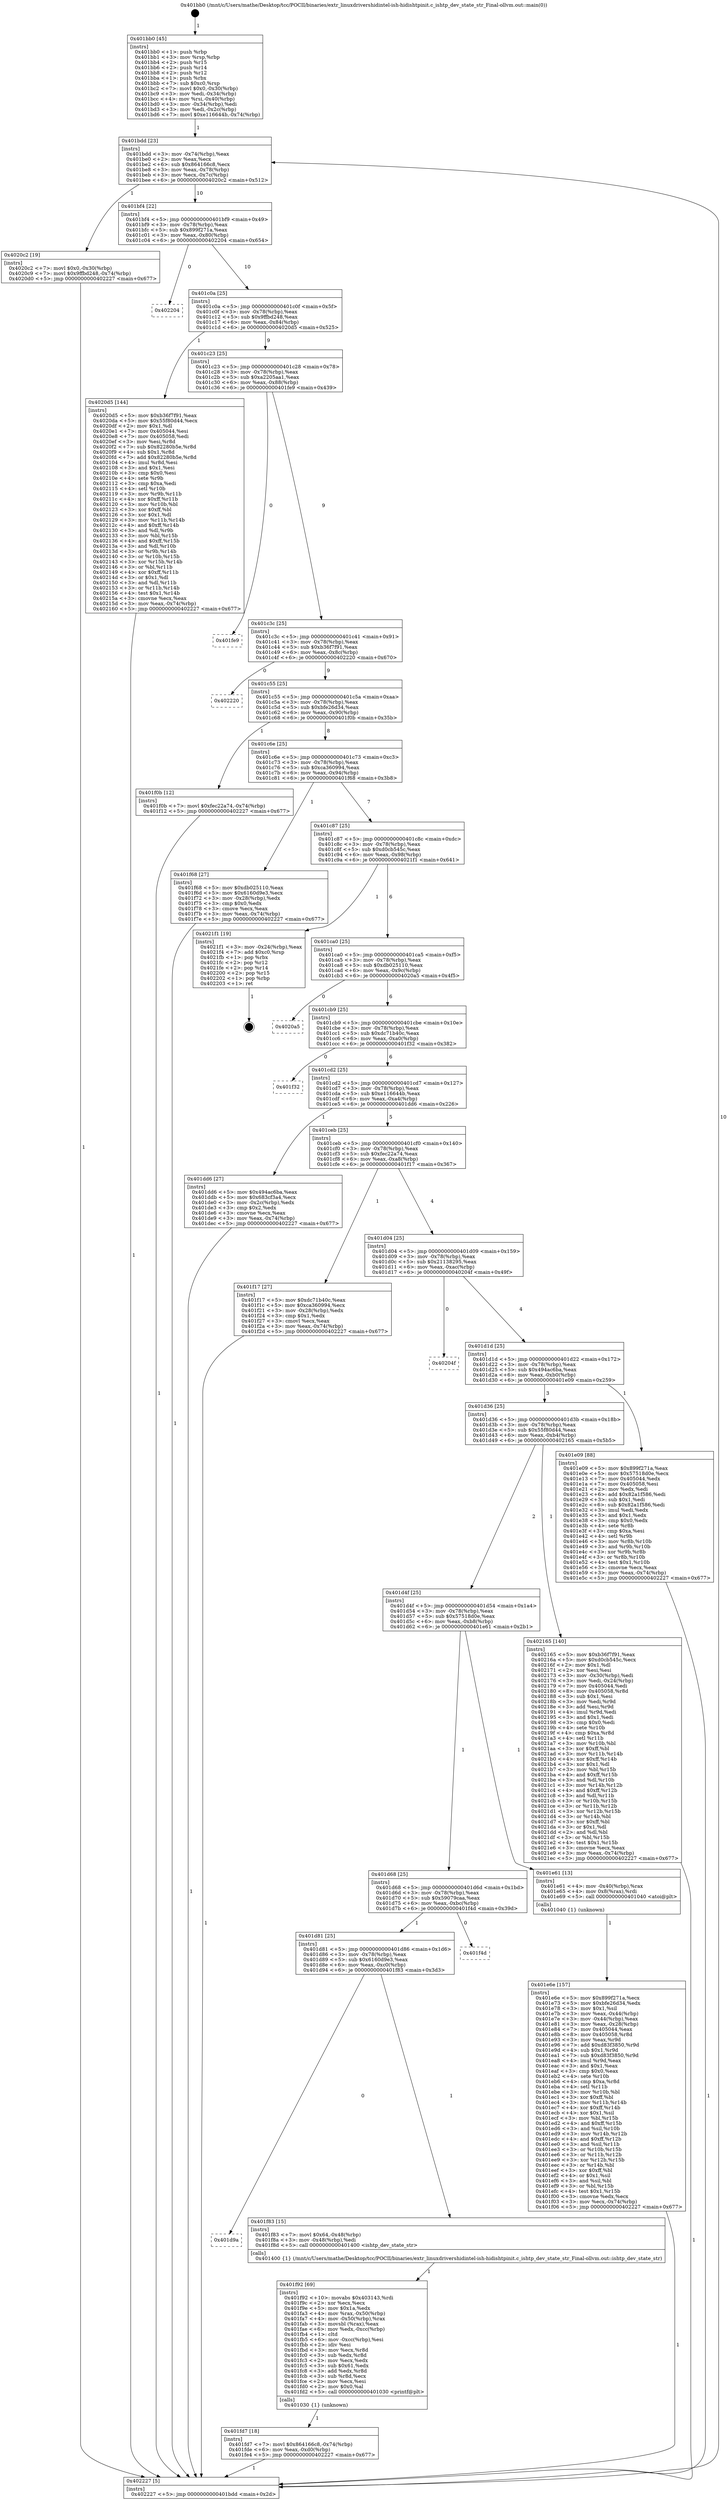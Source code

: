 digraph "0x401bb0" {
  label = "0x401bb0 (/mnt/c/Users/mathe/Desktop/tcc/POCII/binaries/extr_linuxdrivershidintel-ish-hidishtpinit.c_ishtp_dev_state_str_Final-ollvm.out::main(0))"
  labelloc = "t"
  node[shape=record]

  Entry [label="",width=0.3,height=0.3,shape=circle,fillcolor=black,style=filled]
  "0x401bdd" [label="{
     0x401bdd [23]\l
     | [instrs]\l
     &nbsp;&nbsp;0x401bdd \<+3\>: mov -0x74(%rbp),%eax\l
     &nbsp;&nbsp;0x401be0 \<+2\>: mov %eax,%ecx\l
     &nbsp;&nbsp;0x401be2 \<+6\>: sub $0x864166c8,%ecx\l
     &nbsp;&nbsp;0x401be8 \<+3\>: mov %eax,-0x78(%rbp)\l
     &nbsp;&nbsp;0x401beb \<+3\>: mov %ecx,-0x7c(%rbp)\l
     &nbsp;&nbsp;0x401bee \<+6\>: je 00000000004020c2 \<main+0x512\>\l
  }"]
  "0x4020c2" [label="{
     0x4020c2 [19]\l
     | [instrs]\l
     &nbsp;&nbsp;0x4020c2 \<+7\>: movl $0x0,-0x30(%rbp)\l
     &nbsp;&nbsp;0x4020c9 \<+7\>: movl $0x9ffbd248,-0x74(%rbp)\l
     &nbsp;&nbsp;0x4020d0 \<+5\>: jmp 0000000000402227 \<main+0x677\>\l
  }"]
  "0x401bf4" [label="{
     0x401bf4 [22]\l
     | [instrs]\l
     &nbsp;&nbsp;0x401bf4 \<+5\>: jmp 0000000000401bf9 \<main+0x49\>\l
     &nbsp;&nbsp;0x401bf9 \<+3\>: mov -0x78(%rbp),%eax\l
     &nbsp;&nbsp;0x401bfc \<+5\>: sub $0x899f271a,%eax\l
     &nbsp;&nbsp;0x401c01 \<+3\>: mov %eax,-0x80(%rbp)\l
     &nbsp;&nbsp;0x401c04 \<+6\>: je 0000000000402204 \<main+0x654\>\l
  }"]
  Exit [label="",width=0.3,height=0.3,shape=circle,fillcolor=black,style=filled,peripheries=2]
  "0x402204" [label="{
     0x402204\l
  }", style=dashed]
  "0x401c0a" [label="{
     0x401c0a [25]\l
     | [instrs]\l
     &nbsp;&nbsp;0x401c0a \<+5\>: jmp 0000000000401c0f \<main+0x5f\>\l
     &nbsp;&nbsp;0x401c0f \<+3\>: mov -0x78(%rbp),%eax\l
     &nbsp;&nbsp;0x401c12 \<+5\>: sub $0x9ffbd248,%eax\l
     &nbsp;&nbsp;0x401c17 \<+6\>: mov %eax,-0x84(%rbp)\l
     &nbsp;&nbsp;0x401c1d \<+6\>: je 00000000004020d5 \<main+0x525\>\l
  }"]
  "0x401fd7" [label="{
     0x401fd7 [18]\l
     | [instrs]\l
     &nbsp;&nbsp;0x401fd7 \<+7\>: movl $0x864166c8,-0x74(%rbp)\l
     &nbsp;&nbsp;0x401fde \<+6\>: mov %eax,-0xd0(%rbp)\l
     &nbsp;&nbsp;0x401fe4 \<+5\>: jmp 0000000000402227 \<main+0x677\>\l
  }"]
  "0x4020d5" [label="{
     0x4020d5 [144]\l
     | [instrs]\l
     &nbsp;&nbsp;0x4020d5 \<+5\>: mov $0xb36f7f91,%eax\l
     &nbsp;&nbsp;0x4020da \<+5\>: mov $0x55f80d44,%ecx\l
     &nbsp;&nbsp;0x4020df \<+2\>: mov $0x1,%dl\l
     &nbsp;&nbsp;0x4020e1 \<+7\>: mov 0x405044,%esi\l
     &nbsp;&nbsp;0x4020e8 \<+7\>: mov 0x405058,%edi\l
     &nbsp;&nbsp;0x4020ef \<+3\>: mov %esi,%r8d\l
     &nbsp;&nbsp;0x4020f2 \<+7\>: sub $0x82280b5e,%r8d\l
     &nbsp;&nbsp;0x4020f9 \<+4\>: sub $0x1,%r8d\l
     &nbsp;&nbsp;0x4020fd \<+7\>: add $0x82280b5e,%r8d\l
     &nbsp;&nbsp;0x402104 \<+4\>: imul %r8d,%esi\l
     &nbsp;&nbsp;0x402108 \<+3\>: and $0x1,%esi\l
     &nbsp;&nbsp;0x40210b \<+3\>: cmp $0x0,%esi\l
     &nbsp;&nbsp;0x40210e \<+4\>: sete %r9b\l
     &nbsp;&nbsp;0x402112 \<+3\>: cmp $0xa,%edi\l
     &nbsp;&nbsp;0x402115 \<+4\>: setl %r10b\l
     &nbsp;&nbsp;0x402119 \<+3\>: mov %r9b,%r11b\l
     &nbsp;&nbsp;0x40211c \<+4\>: xor $0xff,%r11b\l
     &nbsp;&nbsp;0x402120 \<+3\>: mov %r10b,%bl\l
     &nbsp;&nbsp;0x402123 \<+3\>: xor $0xff,%bl\l
     &nbsp;&nbsp;0x402126 \<+3\>: xor $0x1,%dl\l
     &nbsp;&nbsp;0x402129 \<+3\>: mov %r11b,%r14b\l
     &nbsp;&nbsp;0x40212c \<+4\>: and $0xff,%r14b\l
     &nbsp;&nbsp;0x402130 \<+3\>: and %dl,%r9b\l
     &nbsp;&nbsp;0x402133 \<+3\>: mov %bl,%r15b\l
     &nbsp;&nbsp;0x402136 \<+4\>: and $0xff,%r15b\l
     &nbsp;&nbsp;0x40213a \<+3\>: and %dl,%r10b\l
     &nbsp;&nbsp;0x40213d \<+3\>: or %r9b,%r14b\l
     &nbsp;&nbsp;0x402140 \<+3\>: or %r10b,%r15b\l
     &nbsp;&nbsp;0x402143 \<+3\>: xor %r15b,%r14b\l
     &nbsp;&nbsp;0x402146 \<+3\>: or %bl,%r11b\l
     &nbsp;&nbsp;0x402149 \<+4\>: xor $0xff,%r11b\l
     &nbsp;&nbsp;0x40214d \<+3\>: or $0x1,%dl\l
     &nbsp;&nbsp;0x402150 \<+3\>: and %dl,%r11b\l
     &nbsp;&nbsp;0x402153 \<+3\>: or %r11b,%r14b\l
     &nbsp;&nbsp;0x402156 \<+4\>: test $0x1,%r14b\l
     &nbsp;&nbsp;0x40215a \<+3\>: cmovne %ecx,%eax\l
     &nbsp;&nbsp;0x40215d \<+3\>: mov %eax,-0x74(%rbp)\l
     &nbsp;&nbsp;0x402160 \<+5\>: jmp 0000000000402227 \<main+0x677\>\l
  }"]
  "0x401c23" [label="{
     0x401c23 [25]\l
     | [instrs]\l
     &nbsp;&nbsp;0x401c23 \<+5\>: jmp 0000000000401c28 \<main+0x78\>\l
     &nbsp;&nbsp;0x401c28 \<+3\>: mov -0x78(%rbp),%eax\l
     &nbsp;&nbsp;0x401c2b \<+5\>: sub $0xa2205aa1,%eax\l
     &nbsp;&nbsp;0x401c30 \<+6\>: mov %eax,-0x88(%rbp)\l
     &nbsp;&nbsp;0x401c36 \<+6\>: je 0000000000401fe9 \<main+0x439\>\l
  }"]
  "0x401f92" [label="{
     0x401f92 [69]\l
     | [instrs]\l
     &nbsp;&nbsp;0x401f92 \<+10\>: movabs $0x403143,%rdi\l
     &nbsp;&nbsp;0x401f9c \<+2\>: xor %ecx,%ecx\l
     &nbsp;&nbsp;0x401f9e \<+5\>: mov $0x1a,%edx\l
     &nbsp;&nbsp;0x401fa3 \<+4\>: mov %rax,-0x50(%rbp)\l
     &nbsp;&nbsp;0x401fa7 \<+4\>: mov -0x50(%rbp),%rax\l
     &nbsp;&nbsp;0x401fab \<+3\>: movsbl (%rax),%eax\l
     &nbsp;&nbsp;0x401fae \<+6\>: mov %edx,-0xcc(%rbp)\l
     &nbsp;&nbsp;0x401fb4 \<+1\>: cltd\l
     &nbsp;&nbsp;0x401fb5 \<+6\>: mov -0xcc(%rbp),%esi\l
     &nbsp;&nbsp;0x401fbb \<+2\>: idiv %esi\l
     &nbsp;&nbsp;0x401fbd \<+3\>: mov %ecx,%r8d\l
     &nbsp;&nbsp;0x401fc0 \<+3\>: sub %edx,%r8d\l
     &nbsp;&nbsp;0x401fc3 \<+2\>: mov %ecx,%edx\l
     &nbsp;&nbsp;0x401fc5 \<+3\>: sub $0x61,%edx\l
     &nbsp;&nbsp;0x401fc8 \<+3\>: add %edx,%r8d\l
     &nbsp;&nbsp;0x401fcb \<+3\>: sub %r8d,%ecx\l
     &nbsp;&nbsp;0x401fce \<+2\>: mov %ecx,%esi\l
     &nbsp;&nbsp;0x401fd0 \<+2\>: mov $0x0,%al\l
     &nbsp;&nbsp;0x401fd2 \<+5\>: call 0000000000401030 \<printf@plt\>\l
     | [calls]\l
     &nbsp;&nbsp;0x401030 \{1\} (unknown)\l
  }"]
  "0x401fe9" [label="{
     0x401fe9\l
  }", style=dashed]
  "0x401c3c" [label="{
     0x401c3c [25]\l
     | [instrs]\l
     &nbsp;&nbsp;0x401c3c \<+5\>: jmp 0000000000401c41 \<main+0x91\>\l
     &nbsp;&nbsp;0x401c41 \<+3\>: mov -0x78(%rbp),%eax\l
     &nbsp;&nbsp;0x401c44 \<+5\>: sub $0xb36f7f91,%eax\l
     &nbsp;&nbsp;0x401c49 \<+6\>: mov %eax,-0x8c(%rbp)\l
     &nbsp;&nbsp;0x401c4f \<+6\>: je 0000000000402220 \<main+0x670\>\l
  }"]
  "0x401d9a" [label="{
     0x401d9a\l
  }", style=dashed]
  "0x402220" [label="{
     0x402220\l
  }", style=dashed]
  "0x401c55" [label="{
     0x401c55 [25]\l
     | [instrs]\l
     &nbsp;&nbsp;0x401c55 \<+5\>: jmp 0000000000401c5a \<main+0xaa\>\l
     &nbsp;&nbsp;0x401c5a \<+3\>: mov -0x78(%rbp),%eax\l
     &nbsp;&nbsp;0x401c5d \<+5\>: sub $0xbfe26d34,%eax\l
     &nbsp;&nbsp;0x401c62 \<+6\>: mov %eax,-0x90(%rbp)\l
     &nbsp;&nbsp;0x401c68 \<+6\>: je 0000000000401f0b \<main+0x35b\>\l
  }"]
  "0x401f83" [label="{
     0x401f83 [15]\l
     | [instrs]\l
     &nbsp;&nbsp;0x401f83 \<+7\>: movl $0x64,-0x48(%rbp)\l
     &nbsp;&nbsp;0x401f8a \<+3\>: mov -0x48(%rbp),%edi\l
     &nbsp;&nbsp;0x401f8d \<+5\>: call 0000000000401400 \<ishtp_dev_state_str\>\l
     | [calls]\l
     &nbsp;&nbsp;0x401400 \{1\} (/mnt/c/Users/mathe/Desktop/tcc/POCII/binaries/extr_linuxdrivershidintel-ish-hidishtpinit.c_ishtp_dev_state_str_Final-ollvm.out::ishtp_dev_state_str)\l
  }"]
  "0x401f0b" [label="{
     0x401f0b [12]\l
     | [instrs]\l
     &nbsp;&nbsp;0x401f0b \<+7\>: movl $0xfec22a74,-0x74(%rbp)\l
     &nbsp;&nbsp;0x401f12 \<+5\>: jmp 0000000000402227 \<main+0x677\>\l
  }"]
  "0x401c6e" [label="{
     0x401c6e [25]\l
     | [instrs]\l
     &nbsp;&nbsp;0x401c6e \<+5\>: jmp 0000000000401c73 \<main+0xc3\>\l
     &nbsp;&nbsp;0x401c73 \<+3\>: mov -0x78(%rbp),%eax\l
     &nbsp;&nbsp;0x401c76 \<+5\>: sub $0xca360994,%eax\l
     &nbsp;&nbsp;0x401c7b \<+6\>: mov %eax,-0x94(%rbp)\l
     &nbsp;&nbsp;0x401c81 \<+6\>: je 0000000000401f68 \<main+0x3b8\>\l
  }"]
  "0x401d81" [label="{
     0x401d81 [25]\l
     | [instrs]\l
     &nbsp;&nbsp;0x401d81 \<+5\>: jmp 0000000000401d86 \<main+0x1d6\>\l
     &nbsp;&nbsp;0x401d86 \<+3\>: mov -0x78(%rbp),%eax\l
     &nbsp;&nbsp;0x401d89 \<+5\>: sub $0x6160d9e3,%eax\l
     &nbsp;&nbsp;0x401d8e \<+6\>: mov %eax,-0xc0(%rbp)\l
     &nbsp;&nbsp;0x401d94 \<+6\>: je 0000000000401f83 \<main+0x3d3\>\l
  }"]
  "0x401f68" [label="{
     0x401f68 [27]\l
     | [instrs]\l
     &nbsp;&nbsp;0x401f68 \<+5\>: mov $0xdb025110,%eax\l
     &nbsp;&nbsp;0x401f6d \<+5\>: mov $0x6160d9e3,%ecx\l
     &nbsp;&nbsp;0x401f72 \<+3\>: mov -0x28(%rbp),%edx\l
     &nbsp;&nbsp;0x401f75 \<+3\>: cmp $0x0,%edx\l
     &nbsp;&nbsp;0x401f78 \<+3\>: cmove %ecx,%eax\l
     &nbsp;&nbsp;0x401f7b \<+3\>: mov %eax,-0x74(%rbp)\l
     &nbsp;&nbsp;0x401f7e \<+5\>: jmp 0000000000402227 \<main+0x677\>\l
  }"]
  "0x401c87" [label="{
     0x401c87 [25]\l
     | [instrs]\l
     &nbsp;&nbsp;0x401c87 \<+5\>: jmp 0000000000401c8c \<main+0xdc\>\l
     &nbsp;&nbsp;0x401c8c \<+3\>: mov -0x78(%rbp),%eax\l
     &nbsp;&nbsp;0x401c8f \<+5\>: sub $0xd0cb545c,%eax\l
     &nbsp;&nbsp;0x401c94 \<+6\>: mov %eax,-0x98(%rbp)\l
     &nbsp;&nbsp;0x401c9a \<+6\>: je 00000000004021f1 \<main+0x641\>\l
  }"]
  "0x401f4d" [label="{
     0x401f4d\l
  }", style=dashed]
  "0x4021f1" [label="{
     0x4021f1 [19]\l
     | [instrs]\l
     &nbsp;&nbsp;0x4021f1 \<+3\>: mov -0x24(%rbp),%eax\l
     &nbsp;&nbsp;0x4021f4 \<+7\>: add $0xc0,%rsp\l
     &nbsp;&nbsp;0x4021fb \<+1\>: pop %rbx\l
     &nbsp;&nbsp;0x4021fc \<+2\>: pop %r12\l
     &nbsp;&nbsp;0x4021fe \<+2\>: pop %r14\l
     &nbsp;&nbsp;0x402200 \<+2\>: pop %r15\l
     &nbsp;&nbsp;0x402202 \<+1\>: pop %rbp\l
     &nbsp;&nbsp;0x402203 \<+1\>: ret\l
  }"]
  "0x401ca0" [label="{
     0x401ca0 [25]\l
     | [instrs]\l
     &nbsp;&nbsp;0x401ca0 \<+5\>: jmp 0000000000401ca5 \<main+0xf5\>\l
     &nbsp;&nbsp;0x401ca5 \<+3\>: mov -0x78(%rbp),%eax\l
     &nbsp;&nbsp;0x401ca8 \<+5\>: sub $0xdb025110,%eax\l
     &nbsp;&nbsp;0x401cad \<+6\>: mov %eax,-0x9c(%rbp)\l
     &nbsp;&nbsp;0x401cb3 \<+6\>: je 00000000004020a5 \<main+0x4f5\>\l
  }"]
  "0x401e6e" [label="{
     0x401e6e [157]\l
     | [instrs]\l
     &nbsp;&nbsp;0x401e6e \<+5\>: mov $0x899f271a,%ecx\l
     &nbsp;&nbsp;0x401e73 \<+5\>: mov $0xbfe26d34,%edx\l
     &nbsp;&nbsp;0x401e78 \<+3\>: mov $0x1,%sil\l
     &nbsp;&nbsp;0x401e7b \<+3\>: mov %eax,-0x44(%rbp)\l
     &nbsp;&nbsp;0x401e7e \<+3\>: mov -0x44(%rbp),%eax\l
     &nbsp;&nbsp;0x401e81 \<+3\>: mov %eax,-0x28(%rbp)\l
     &nbsp;&nbsp;0x401e84 \<+7\>: mov 0x405044,%eax\l
     &nbsp;&nbsp;0x401e8b \<+8\>: mov 0x405058,%r8d\l
     &nbsp;&nbsp;0x401e93 \<+3\>: mov %eax,%r9d\l
     &nbsp;&nbsp;0x401e96 \<+7\>: add $0xd83f3850,%r9d\l
     &nbsp;&nbsp;0x401e9d \<+4\>: sub $0x1,%r9d\l
     &nbsp;&nbsp;0x401ea1 \<+7\>: sub $0xd83f3850,%r9d\l
     &nbsp;&nbsp;0x401ea8 \<+4\>: imul %r9d,%eax\l
     &nbsp;&nbsp;0x401eac \<+3\>: and $0x1,%eax\l
     &nbsp;&nbsp;0x401eaf \<+3\>: cmp $0x0,%eax\l
     &nbsp;&nbsp;0x401eb2 \<+4\>: sete %r10b\l
     &nbsp;&nbsp;0x401eb6 \<+4\>: cmp $0xa,%r8d\l
     &nbsp;&nbsp;0x401eba \<+4\>: setl %r11b\l
     &nbsp;&nbsp;0x401ebe \<+3\>: mov %r10b,%bl\l
     &nbsp;&nbsp;0x401ec1 \<+3\>: xor $0xff,%bl\l
     &nbsp;&nbsp;0x401ec4 \<+3\>: mov %r11b,%r14b\l
     &nbsp;&nbsp;0x401ec7 \<+4\>: xor $0xff,%r14b\l
     &nbsp;&nbsp;0x401ecb \<+4\>: xor $0x1,%sil\l
     &nbsp;&nbsp;0x401ecf \<+3\>: mov %bl,%r15b\l
     &nbsp;&nbsp;0x401ed2 \<+4\>: and $0xff,%r15b\l
     &nbsp;&nbsp;0x401ed6 \<+3\>: and %sil,%r10b\l
     &nbsp;&nbsp;0x401ed9 \<+3\>: mov %r14b,%r12b\l
     &nbsp;&nbsp;0x401edc \<+4\>: and $0xff,%r12b\l
     &nbsp;&nbsp;0x401ee0 \<+3\>: and %sil,%r11b\l
     &nbsp;&nbsp;0x401ee3 \<+3\>: or %r10b,%r15b\l
     &nbsp;&nbsp;0x401ee6 \<+3\>: or %r11b,%r12b\l
     &nbsp;&nbsp;0x401ee9 \<+3\>: xor %r12b,%r15b\l
     &nbsp;&nbsp;0x401eec \<+3\>: or %r14b,%bl\l
     &nbsp;&nbsp;0x401eef \<+3\>: xor $0xff,%bl\l
     &nbsp;&nbsp;0x401ef2 \<+4\>: or $0x1,%sil\l
     &nbsp;&nbsp;0x401ef6 \<+3\>: and %sil,%bl\l
     &nbsp;&nbsp;0x401ef9 \<+3\>: or %bl,%r15b\l
     &nbsp;&nbsp;0x401efc \<+4\>: test $0x1,%r15b\l
     &nbsp;&nbsp;0x401f00 \<+3\>: cmovne %edx,%ecx\l
     &nbsp;&nbsp;0x401f03 \<+3\>: mov %ecx,-0x74(%rbp)\l
     &nbsp;&nbsp;0x401f06 \<+5\>: jmp 0000000000402227 \<main+0x677\>\l
  }"]
  "0x4020a5" [label="{
     0x4020a5\l
  }", style=dashed]
  "0x401cb9" [label="{
     0x401cb9 [25]\l
     | [instrs]\l
     &nbsp;&nbsp;0x401cb9 \<+5\>: jmp 0000000000401cbe \<main+0x10e\>\l
     &nbsp;&nbsp;0x401cbe \<+3\>: mov -0x78(%rbp),%eax\l
     &nbsp;&nbsp;0x401cc1 \<+5\>: sub $0xdc71b40c,%eax\l
     &nbsp;&nbsp;0x401cc6 \<+6\>: mov %eax,-0xa0(%rbp)\l
     &nbsp;&nbsp;0x401ccc \<+6\>: je 0000000000401f32 \<main+0x382\>\l
  }"]
  "0x401d68" [label="{
     0x401d68 [25]\l
     | [instrs]\l
     &nbsp;&nbsp;0x401d68 \<+5\>: jmp 0000000000401d6d \<main+0x1bd\>\l
     &nbsp;&nbsp;0x401d6d \<+3\>: mov -0x78(%rbp),%eax\l
     &nbsp;&nbsp;0x401d70 \<+5\>: sub $0x59079caa,%eax\l
     &nbsp;&nbsp;0x401d75 \<+6\>: mov %eax,-0xbc(%rbp)\l
     &nbsp;&nbsp;0x401d7b \<+6\>: je 0000000000401f4d \<main+0x39d\>\l
  }"]
  "0x401f32" [label="{
     0x401f32\l
  }", style=dashed]
  "0x401cd2" [label="{
     0x401cd2 [25]\l
     | [instrs]\l
     &nbsp;&nbsp;0x401cd2 \<+5\>: jmp 0000000000401cd7 \<main+0x127\>\l
     &nbsp;&nbsp;0x401cd7 \<+3\>: mov -0x78(%rbp),%eax\l
     &nbsp;&nbsp;0x401cda \<+5\>: sub $0xe116644b,%eax\l
     &nbsp;&nbsp;0x401cdf \<+6\>: mov %eax,-0xa4(%rbp)\l
     &nbsp;&nbsp;0x401ce5 \<+6\>: je 0000000000401dd6 \<main+0x226\>\l
  }"]
  "0x401e61" [label="{
     0x401e61 [13]\l
     | [instrs]\l
     &nbsp;&nbsp;0x401e61 \<+4\>: mov -0x40(%rbp),%rax\l
     &nbsp;&nbsp;0x401e65 \<+4\>: mov 0x8(%rax),%rdi\l
     &nbsp;&nbsp;0x401e69 \<+5\>: call 0000000000401040 \<atoi@plt\>\l
     | [calls]\l
     &nbsp;&nbsp;0x401040 \{1\} (unknown)\l
  }"]
  "0x401dd6" [label="{
     0x401dd6 [27]\l
     | [instrs]\l
     &nbsp;&nbsp;0x401dd6 \<+5\>: mov $0x494ac6ba,%eax\l
     &nbsp;&nbsp;0x401ddb \<+5\>: mov $0x683cf3a4,%ecx\l
     &nbsp;&nbsp;0x401de0 \<+3\>: mov -0x2c(%rbp),%edx\l
     &nbsp;&nbsp;0x401de3 \<+3\>: cmp $0x2,%edx\l
     &nbsp;&nbsp;0x401de6 \<+3\>: cmovne %ecx,%eax\l
     &nbsp;&nbsp;0x401de9 \<+3\>: mov %eax,-0x74(%rbp)\l
     &nbsp;&nbsp;0x401dec \<+5\>: jmp 0000000000402227 \<main+0x677\>\l
  }"]
  "0x401ceb" [label="{
     0x401ceb [25]\l
     | [instrs]\l
     &nbsp;&nbsp;0x401ceb \<+5\>: jmp 0000000000401cf0 \<main+0x140\>\l
     &nbsp;&nbsp;0x401cf0 \<+3\>: mov -0x78(%rbp),%eax\l
     &nbsp;&nbsp;0x401cf3 \<+5\>: sub $0xfec22a74,%eax\l
     &nbsp;&nbsp;0x401cf8 \<+6\>: mov %eax,-0xa8(%rbp)\l
     &nbsp;&nbsp;0x401cfe \<+6\>: je 0000000000401f17 \<main+0x367\>\l
  }"]
  "0x402227" [label="{
     0x402227 [5]\l
     | [instrs]\l
     &nbsp;&nbsp;0x402227 \<+5\>: jmp 0000000000401bdd \<main+0x2d\>\l
  }"]
  "0x401bb0" [label="{
     0x401bb0 [45]\l
     | [instrs]\l
     &nbsp;&nbsp;0x401bb0 \<+1\>: push %rbp\l
     &nbsp;&nbsp;0x401bb1 \<+3\>: mov %rsp,%rbp\l
     &nbsp;&nbsp;0x401bb4 \<+2\>: push %r15\l
     &nbsp;&nbsp;0x401bb6 \<+2\>: push %r14\l
     &nbsp;&nbsp;0x401bb8 \<+2\>: push %r12\l
     &nbsp;&nbsp;0x401bba \<+1\>: push %rbx\l
     &nbsp;&nbsp;0x401bbb \<+7\>: sub $0xc0,%rsp\l
     &nbsp;&nbsp;0x401bc2 \<+7\>: movl $0x0,-0x30(%rbp)\l
     &nbsp;&nbsp;0x401bc9 \<+3\>: mov %edi,-0x34(%rbp)\l
     &nbsp;&nbsp;0x401bcc \<+4\>: mov %rsi,-0x40(%rbp)\l
     &nbsp;&nbsp;0x401bd0 \<+3\>: mov -0x34(%rbp),%edi\l
     &nbsp;&nbsp;0x401bd3 \<+3\>: mov %edi,-0x2c(%rbp)\l
     &nbsp;&nbsp;0x401bd6 \<+7\>: movl $0xe116644b,-0x74(%rbp)\l
  }"]
  "0x401d4f" [label="{
     0x401d4f [25]\l
     | [instrs]\l
     &nbsp;&nbsp;0x401d4f \<+5\>: jmp 0000000000401d54 \<main+0x1a4\>\l
     &nbsp;&nbsp;0x401d54 \<+3\>: mov -0x78(%rbp),%eax\l
     &nbsp;&nbsp;0x401d57 \<+5\>: sub $0x57518d0e,%eax\l
     &nbsp;&nbsp;0x401d5c \<+6\>: mov %eax,-0xb8(%rbp)\l
     &nbsp;&nbsp;0x401d62 \<+6\>: je 0000000000401e61 \<main+0x2b1\>\l
  }"]
  "0x401f17" [label="{
     0x401f17 [27]\l
     | [instrs]\l
     &nbsp;&nbsp;0x401f17 \<+5\>: mov $0xdc71b40c,%eax\l
     &nbsp;&nbsp;0x401f1c \<+5\>: mov $0xca360994,%ecx\l
     &nbsp;&nbsp;0x401f21 \<+3\>: mov -0x28(%rbp),%edx\l
     &nbsp;&nbsp;0x401f24 \<+3\>: cmp $0x1,%edx\l
     &nbsp;&nbsp;0x401f27 \<+3\>: cmovl %ecx,%eax\l
     &nbsp;&nbsp;0x401f2a \<+3\>: mov %eax,-0x74(%rbp)\l
     &nbsp;&nbsp;0x401f2d \<+5\>: jmp 0000000000402227 \<main+0x677\>\l
  }"]
  "0x401d04" [label="{
     0x401d04 [25]\l
     | [instrs]\l
     &nbsp;&nbsp;0x401d04 \<+5\>: jmp 0000000000401d09 \<main+0x159\>\l
     &nbsp;&nbsp;0x401d09 \<+3\>: mov -0x78(%rbp),%eax\l
     &nbsp;&nbsp;0x401d0c \<+5\>: sub $0x21138295,%eax\l
     &nbsp;&nbsp;0x401d11 \<+6\>: mov %eax,-0xac(%rbp)\l
     &nbsp;&nbsp;0x401d17 \<+6\>: je 000000000040204f \<main+0x49f\>\l
  }"]
  "0x402165" [label="{
     0x402165 [140]\l
     | [instrs]\l
     &nbsp;&nbsp;0x402165 \<+5\>: mov $0xb36f7f91,%eax\l
     &nbsp;&nbsp;0x40216a \<+5\>: mov $0xd0cb545c,%ecx\l
     &nbsp;&nbsp;0x40216f \<+2\>: mov $0x1,%dl\l
     &nbsp;&nbsp;0x402171 \<+2\>: xor %esi,%esi\l
     &nbsp;&nbsp;0x402173 \<+3\>: mov -0x30(%rbp),%edi\l
     &nbsp;&nbsp;0x402176 \<+3\>: mov %edi,-0x24(%rbp)\l
     &nbsp;&nbsp;0x402179 \<+7\>: mov 0x405044,%edi\l
     &nbsp;&nbsp;0x402180 \<+8\>: mov 0x405058,%r8d\l
     &nbsp;&nbsp;0x402188 \<+3\>: sub $0x1,%esi\l
     &nbsp;&nbsp;0x40218b \<+3\>: mov %edi,%r9d\l
     &nbsp;&nbsp;0x40218e \<+3\>: add %esi,%r9d\l
     &nbsp;&nbsp;0x402191 \<+4\>: imul %r9d,%edi\l
     &nbsp;&nbsp;0x402195 \<+3\>: and $0x1,%edi\l
     &nbsp;&nbsp;0x402198 \<+3\>: cmp $0x0,%edi\l
     &nbsp;&nbsp;0x40219b \<+4\>: sete %r10b\l
     &nbsp;&nbsp;0x40219f \<+4\>: cmp $0xa,%r8d\l
     &nbsp;&nbsp;0x4021a3 \<+4\>: setl %r11b\l
     &nbsp;&nbsp;0x4021a7 \<+3\>: mov %r10b,%bl\l
     &nbsp;&nbsp;0x4021aa \<+3\>: xor $0xff,%bl\l
     &nbsp;&nbsp;0x4021ad \<+3\>: mov %r11b,%r14b\l
     &nbsp;&nbsp;0x4021b0 \<+4\>: xor $0xff,%r14b\l
     &nbsp;&nbsp;0x4021b4 \<+3\>: xor $0x1,%dl\l
     &nbsp;&nbsp;0x4021b7 \<+3\>: mov %bl,%r15b\l
     &nbsp;&nbsp;0x4021ba \<+4\>: and $0xff,%r15b\l
     &nbsp;&nbsp;0x4021be \<+3\>: and %dl,%r10b\l
     &nbsp;&nbsp;0x4021c1 \<+3\>: mov %r14b,%r12b\l
     &nbsp;&nbsp;0x4021c4 \<+4\>: and $0xff,%r12b\l
     &nbsp;&nbsp;0x4021c8 \<+3\>: and %dl,%r11b\l
     &nbsp;&nbsp;0x4021cb \<+3\>: or %r10b,%r15b\l
     &nbsp;&nbsp;0x4021ce \<+3\>: or %r11b,%r12b\l
     &nbsp;&nbsp;0x4021d1 \<+3\>: xor %r12b,%r15b\l
     &nbsp;&nbsp;0x4021d4 \<+3\>: or %r14b,%bl\l
     &nbsp;&nbsp;0x4021d7 \<+3\>: xor $0xff,%bl\l
     &nbsp;&nbsp;0x4021da \<+3\>: or $0x1,%dl\l
     &nbsp;&nbsp;0x4021dd \<+2\>: and %dl,%bl\l
     &nbsp;&nbsp;0x4021df \<+3\>: or %bl,%r15b\l
     &nbsp;&nbsp;0x4021e2 \<+4\>: test $0x1,%r15b\l
     &nbsp;&nbsp;0x4021e6 \<+3\>: cmovne %ecx,%eax\l
     &nbsp;&nbsp;0x4021e9 \<+3\>: mov %eax,-0x74(%rbp)\l
     &nbsp;&nbsp;0x4021ec \<+5\>: jmp 0000000000402227 \<main+0x677\>\l
  }"]
  "0x40204f" [label="{
     0x40204f\l
  }", style=dashed]
  "0x401d1d" [label="{
     0x401d1d [25]\l
     | [instrs]\l
     &nbsp;&nbsp;0x401d1d \<+5\>: jmp 0000000000401d22 \<main+0x172\>\l
     &nbsp;&nbsp;0x401d22 \<+3\>: mov -0x78(%rbp),%eax\l
     &nbsp;&nbsp;0x401d25 \<+5\>: sub $0x494ac6ba,%eax\l
     &nbsp;&nbsp;0x401d2a \<+6\>: mov %eax,-0xb0(%rbp)\l
     &nbsp;&nbsp;0x401d30 \<+6\>: je 0000000000401e09 \<main+0x259\>\l
  }"]
  "0x401d36" [label="{
     0x401d36 [25]\l
     | [instrs]\l
     &nbsp;&nbsp;0x401d36 \<+5\>: jmp 0000000000401d3b \<main+0x18b\>\l
     &nbsp;&nbsp;0x401d3b \<+3\>: mov -0x78(%rbp),%eax\l
     &nbsp;&nbsp;0x401d3e \<+5\>: sub $0x55f80d44,%eax\l
     &nbsp;&nbsp;0x401d43 \<+6\>: mov %eax,-0xb4(%rbp)\l
     &nbsp;&nbsp;0x401d49 \<+6\>: je 0000000000402165 \<main+0x5b5\>\l
  }"]
  "0x401e09" [label="{
     0x401e09 [88]\l
     | [instrs]\l
     &nbsp;&nbsp;0x401e09 \<+5\>: mov $0x899f271a,%eax\l
     &nbsp;&nbsp;0x401e0e \<+5\>: mov $0x57518d0e,%ecx\l
     &nbsp;&nbsp;0x401e13 \<+7\>: mov 0x405044,%edx\l
     &nbsp;&nbsp;0x401e1a \<+7\>: mov 0x405058,%esi\l
     &nbsp;&nbsp;0x401e21 \<+2\>: mov %edx,%edi\l
     &nbsp;&nbsp;0x401e23 \<+6\>: add $0x82a1f586,%edi\l
     &nbsp;&nbsp;0x401e29 \<+3\>: sub $0x1,%edi\l
     &nbsp;&nbsp;0x401e2c \<+6\>: sub $0x82a1f586,%edi\l
     &nbsp;&nbsp;0x401e32 \<+3\>: imul %edi,%edx\l
     &nbsp;&nbsp;0x401e35 \<+3\>: and $0x1,%edx\l
     &nbsp;&nbsp;0x401e38 \<+3\>: cmp $0x0,%edx\l
     &nbsp;&nbsp;0x401e3b \<+4\>: sete %r8b\l
     &nbsp;&nbsp;0x401e3f \<+3\>: cmp $0xa,%esi\l
     &nbsp;&nbsp;0x401e42 \<+4\>: setl %r9b\l
     &nbsp;&nbsp;0x401e46 \<+3\>: mov %r8b,%r10b\l
     &nbsp;&nbsp;0x401e49 \<+3\>: and %r9b,%r10b\l
     &nbsp;&nbsp;0x401e4c \<+3\>: xor %r9b,%r8b\l
     &nbsp;&nbsp;0x401e4f \<+3\>: or %r8b,%r10b\l
     &nbsp;&nbsp;0x401e52 \<+4\>: test $0x1,%r10b\l
     &nbsp;&nbsp;0x401e56 \<+3\>: cmovne %ecx,%eax\l
     &nbsp;&nbsp;0x401e59 \<+3\>: mov %eax,-0x74(%rbp)\l
     &nbsp;&nbsp;0x401e5c \<+5\>: jmp 0000000000402227 \<main+0x677\>\l
  }"]
  Entry -> "0x401bb0" [label=" 1"]
  "0x401bdd" -> "0x4020c2" [label=" 1"]
  "0x401bdd" -> "0x401bf4" [label=" 10"]
  "0x4021f1" -> Exit [label=" 1"]
  "0x401bf4" -> "0x402204" [label=" 0"]
  "0x401bf4" -> "0x401c0a" [label=" 10"]
  "0x402165" -> "0x402227" [label=" 1"]
  "0x401c0a" -> "0x4020d5" [label=" 1"]
  "0x401c0a" -> "0x401c23" [label=" 9"]
  "0x4020d5" -> "0x402227" [label=" 1"]
  "0x401c23" -> "0x401fe9" [label=" 0"]
  "0x401c23" -> "0x401c3c" [label=" 9"]
  "0x4020c2" -> "0x402227" [label=" 1"]
  "0x401c3c" -> "0x402220" [label=" 0"]
  "0x401c3c" -> "0x401c55" [label=" 9"]
  "0x401fd7" -> "0x402227" [label=" 1"]
  "0x401c55" -> "0x401f0b" [label=" 1"]
  "0x401c55" -> "0x401c6e" [label=" 8"]
  "0x401f92" -> "0x401fd7" [label=" 1"]
  "0x401c6e" -> "0x401f68" [label=" 1"]
  "0x401c6e" -> "0x401c87" [label=" 7"]
  "0x401d81" -> "0x401d9a" [label=" 0"]
  "0x401c87" -> "0x4021f1" [label=" 1"]
  "0x401c87" -> "0x401ca0" [label=" 6"]
  "0x401d81" -> "0x401f83" [label=" 1"]
  "0x401ca0" -> "0x4020a5" [label=" 0"]
  "0x401ca0" -> "0x401cb9" [label=" 6"]
  "0x401d68" -> "0x401d81" [label=" 1"]
  "0x401cb9" -> "0x401f32" [label=" 0"]
  "0x401cb9" -> "0x401cd2" [label=" 6"]
  "0x401d68" -> "0x401f4d" [label=" 0"]
  "0x401cd2" -> "0x401dd6" [label=" 1"]
  "0x401cd2" -> "0x401ceb" [label=" 5"]
  "0x401dd6" -> "0x402227" [label=" 1"]
  "0x401bb0" -> "0x401bdd" [label=" 1"]
  "0x402227" -> "0x401bdd" [label=" 10"]
  "0x401f83" -> "0x401f92" [label=" 1"]
  "0x401ceb" -> "0x401f17" [label=" 1"]
  "0x401ceb" -> "0x401d04" [label=" 4"]
  "0x401f17" -> "0x402227" [label=" 1"]
  "0x401d04" -> "0x40204f" [label=" 0"]
  "0x401d04" -> "0x401d1d" [label=" 4"]
  "0x401f0b" -> "0x402227" [label=" 1"]
  "0x401d1d" -> "0x401e09" [label=" 1"]
  "0x401d1d" -> "0x401d36" [label=" 3"]
  "0x401e09" -> "0x402227" [label=" 1"]
  "0x401e6e" -> "0x402227" [label=" 1"]
  "0x401d36" -> "0x402165" [label=" 1"]
  "0x401d36" -> "0x401d4f" [label=" 2"]
  "0x401f68" -> "0x402227" [label=" 1"]
  "0x401d4f" -> "0x401e61" [label=" 1"]
  "0x401d4f" -> "0x401d68" [label=" 1"]
  "0x401e61" -> "0x401e6e" [label=" 1"]
}
